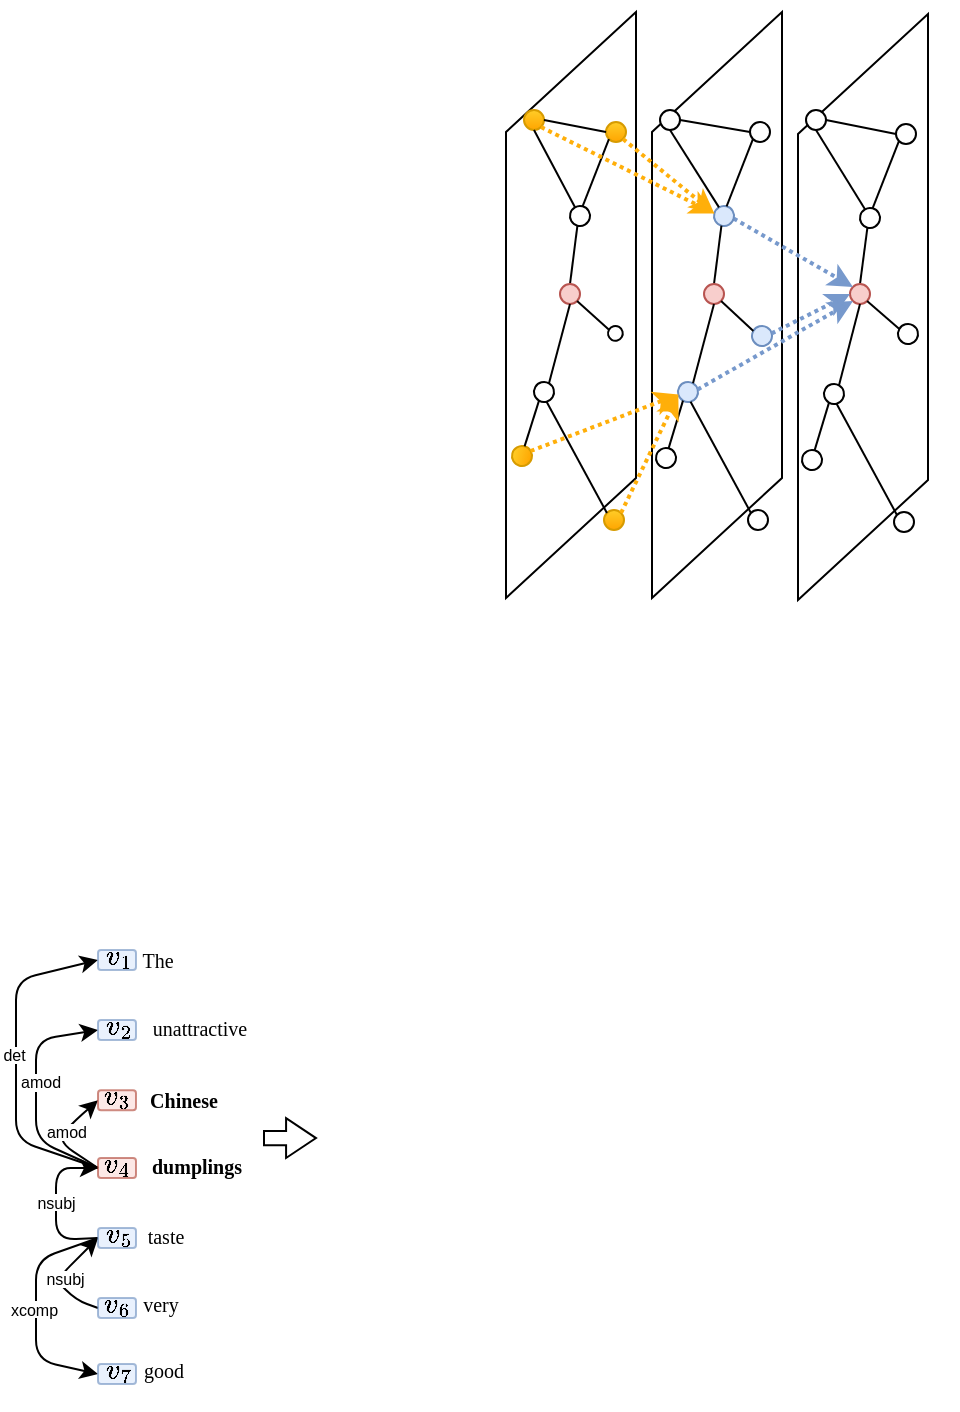 <mxfile version="22.1.11" type="github">
  <diagram name="第 1 页" id="UdHhdu_RjbXMg5WVr8Md">
    <mxGraphModel dx="585" dy="309" grid="1" gridSize="10" guides="1" tooltips="1" connect="1" arrows="1" fold="1" page="1" pageScale="1" pageWidth="827" pageHeight="1169" math="1" shadow="0">
      <root>
        <mxCell id="0" />
        <mxCell id="1" parent="0" />
        <mxCell id="knmmFiuvMeLzxP_OvAo0-62" value="" style="group;rotation=90;" vertex="1" connectable="0" parent="1">
          <mxGeometry x="310" y="280" width="311" height="251" as="geometry" />
        </mxCell>
        <mxCell id="knmmFiuvMeLzxP_OvAo0-64" value="" style="shape=parallelogram;perimeter=parallelogramPerimeter;fixedSize=1;rotation=-90;direction=east;flipH=1;container=0;size=60;shadow=0;fillColor=default;" vertex="1" parent="knmmFiuvMeLzxP_OvAo0-62">
          <mxGeometry x="-59" y="90" width="293" height="65" as="geometry" />
        </mxCell>
        <mxCell id="knmmFiuvMeLzxP_OvAo0-65" value="" style="shape=parallelogram;perimeter=parallelogramPerimeter;fixedSize=1;rotation=-90;direction=west;flipH=1;container=0;size=60;shadow=0;fillColor=default;" vertex="1" parent="knmmFiuvMeLzxP_OvAo0-62">
          <mxGeometry x="14" y="90" width="293" height="65" as="geometry" />
        </mxCell>
        <mxCell id="knmmFiuvMeLzxP_OvAo0-66" value="" style="shape=parallelogram;perimeter=parallelogramPerimeter;fixedSize=1;rotation=-90;direction=west;flipH=1;container=0;size=60;shadow=0;fillColor=default;" vertex="1" parent="knmmFiuvMeLzxP_OvAo0-62">
          <mxGeometry x="87" y="91" width="293" height="65" as="geometry" />
        </mxCell>
        <mxCell id="knmmFiuvMeLzxP_OvAo0-67" value="" style="ellipse;aspect=fixed;shadow=0;rotation=-30;" vertex="1" parent="knmmFiuvMeLzxP_OvAo0-62">
          <mxGeometry x="232" y="74" width="10" height="10" as="geometry" />
        </mxCell>
        <mxCell id="knmmFiuvMeLzxP_OvAo0-68" value="" style="endArrow=none;rounded=0;exitX=0.5;exitY=0;exitDx=0;exitDy=0;shadow=0;entryX=0;entryY=1;entryDx=0;entryDy=0;" edge="1" parent="knmmFiuvMeLzxP_OvAo0-62" source="knmmFiuvMeLzxP_OvAo0-70" target="knmmFiuvMeLzxP_OvAo0-67">
          <mxGeometry width="50" height="50" relative="1" as="geometry">
            <mxPoint x="63" y="155" as="sourcePoint" />
            <mxPoint x="237" y="99" as="targetPoint" />
          </mxGeometry>
        </mxCell>
        <mxCell id="knmmFiuvMeLzxP_OvAo0-69" value="" style="ellipse;aspect=fixed;shadow=0;rotation=-15;" vertex="1" parent="knmmFiuvMeLzxP_OvAo0-62">
          <mxGeometry x="251" y="132" width="10" height="10" as="geometry" />
        </mxCell>
        <mxCell id="knmmFiuvMeLzxP_OvAo0-70" value="" style="ellipse;aspect=fixed;shadow=0;rotation=0;fillColor=#f8cecc;strokeColor=#b85450;" vertex="1" parent="knmmFiuvMeLzxP_OvAo0-62">
          <mxGeometry x="227" y="112" width="10" height="10" as="geometry" />
        </mxCell>
        <mxCell id="knmmFiuvMeLzxP_OvAo0-71" value="" style="endArrow=none;rounded=0;exitX=0;exitY=0;exitDx=0;exitDy=0;shadow=0;entryX=1;entryY=1;entryDx=0;entryDy=0;" edge="1" parent="knmmFiuvMeLzxP_OvAo0-62" source="knmmFiuvMeLzxP_OvAo0-69" target="knmmFiuvMeLzxP_OvAo0-70">
          <mxGeometry width="50" height="50" relative="1" as="geometry">
            <mxPoint x="125" y="175" as="sourcePoint" />
            <mxPoint x="217" y="139" as="targetPoint" />
          </mxGeometry>
        </mxCell>
        <mxCell id="knmmFiuvMeLzxP_OvAo0-72" value="" style="ellipse;aspect=fixed;shadow=0;rotation=-15;" vertex="1" parent="knmmFiuvMeLzxP_OvAo0-62">
          <mxGeometry x="214" y="162" width="10" height="10" as="geometry" />
        </mxCell>
        <mxCell id="knmmFiuvMeLzxP_OvAo0-73" value="" style="ellipse;aspect=fixed;shadow=0;rotation=0;" vertex="1" parent="knmmFiuvMeLzxP_OvAo0-62">
          <mxGeometry x="250" y="32" width="10" height="10" as="geometry" />
        </mxCell>
        <mxCell id="knmmFiuvMeLzxP_OvAo0-74" value="" style="endArrow=none;rounded=0;exitX=0;exitY=1;exitDx=0;exitDy=0;shadow=0;entryX=1;entryY=0;entryDx=0;entryDy=0;" edge="1" parent="knmmFiuvMeLzxP_OvAo0-62" source="knmmFiuvMeLzxP_OvAo0-73" target="knmmFiuvMeLzxP_OvAo0-67">
          <mxGeometry width="50" height="50" relative="1" as="geometry">
            <mxPoint x="259" y="187" as="sourcePoint" />
            <mxPoint x="255" y="151" as="targetPoint" />
          </mxGeometry>
        </mxCell>
        <mxCell id="knmmFiuvMeLzxP_OvAo0-75" value="" style="ellipse;aspect=fixed;shadow=0;rotation=0;" vertex="1" parent="knmmFiuvMeLzxP_OvAo0-62">
          <mxGeometry x="205" y="25" width="10" height="10" as="geometry" />
        </mxCell>
        <mxCell id="knmmFiuvMeLzxP_OvAo0-76" value="" style="endArrow=none;rounded=0;exitX=0.5;exitY=1;exitDx=0;exitDy=0;shadow=0;entryX=0.5;entryY=0;entryDx=0;entryDy=0;" edge="1" parent="knmmFiuvMeLzxP_OvAo0-62" source="knmmFiuvMeLzxP_OvAo0-75" target="knmmFiuvMeLzxP_OvAo0-67">
          <mxGeometry width="50" height="50" relative="1" as="geometry">
            <mxPoint x="172" y="-11" as="sourcePoint" />
            <mxPoint x="172" y="36" as="targetPoint" />
          </mxGeometry>
        </mxCell>
        <mxCell id="knmmFiuvMeLzxP_OvAo0-77" value="" style="endArrow=none;rounded=0;exitX=0;exitY=0.5;exitDx=0;exitDy=0;shadow=0;entryX=1;entryY=0.5;entryDx=0;entryDy=0;" edge="1" parent="knmmFiuvMeLzxP_OvAo0-62" source="knmmFiuvMeLzxP_OvAo0-73" target="knmmFiuvMeLzxP_OvAo0-75">
          <mxGeometry width="50" height="50" relative="1" as="geometry">
            <mxPoint x="193" y="16" as="sourcePoint" />
            <mxPoint x="168" y="49" as="targetPoint" />
          </mxGeometry>
        </mxCell>
        <mxCell id="knmmFiuvMeLzxP_OvAo0-78" value="" style="endArrow=none;rounded=0;exitX=0.5;exitY=1;exitDx=0;exitDy=0;entryX=1;entryY=0;entryDx=0;entryDy=0;shadow=0;" edge="1" parent="knmmFiuvMeLzxP_OvAo0-62" source="knmmFiuvMeLzxP_OvAo0-70" target="knmmFiuvMeLzxP_OvAo0-72">
          <mxGeometry width="50" height="50" relative="1" as="geometry">
            <mxPoint x="145" y="146" as="sourcePoint" />
            <mxPoint x="133" y="104" as="targetPoint" />
          </mxGeometry>
        </mxCell>
        <mxCell id="knmmFiuvMeLzxP_OvAo0-79" value="" style="ellipse;aspect=fixed;shadow=0;rotation=0;" vertex="1" parent="knmmFiuvMeLzxP_OvAo0-62">
          <mxGeometry x="249" y="226" width="10" height="10" as="geometry" />
        </mxCell>
        <mxCell id="knmmFiuvMeLzxP_OvAo0-80" value="" style="endArrow=none;rounded=0;exitX=0;exitY=0;exitDx=0;exitDy=0;shadow=0;entryX=0.5;entryY=1;entryDx=0;entryDy=0;" edge="1" parent="knmmFiuvMeLzxP_OvAo0-62" source="knmmFiuvMeLzxP_OvAo0-79" target="knmmFiuvMeLzxP_OvAo0-72">
          <mxGeometry width="50" height="50" relative="1" as="geometry">
            <mxPoint x="221" y="142" as="sourcePoint" />
            <mxPoint x="176" y="148" as="targetPoint" />
          </mxGeometry>
        </mxCell>
        <mxCell id="knmmFiuvMeLzxP_OvAo0-81" value="" style="ellipse;aspect=fixed;shadow=0;rotation=-75;" vertex="1" parent="knmmFiuvMeLzxP_OvAo0-62">
          <mxGeometry x="203" y="195" width="10" height="10" as="geometry" />
        </mxCell>
        <mxCell id="knmmFiuvMeLzxP_OvAo0-82" value="" style="endArrow=none;rounded=0;shadow=0;entryX=1;entryY=0.5;entryDx=0;entryDy=0;exitX=0;exitY=1;exitDx=0;exitDy=0;" edge="1" parent="knmmFiuvMeLzxP_OvAo0-62" source="knmmFiuvMeLzxP_OvAo0-72" target="knmmFiuvMeLzxP_OvAo0-81">
          <mxGeometry width="50" height="50" relative="1" as="geometry">
            <mxPoint x="177" y="158" as="sourcePoint" />
            <mxPoint x="174" y="164" as="targetPoint" />
          </mxGeometry>
        </mxCell>
        <mxCell id="knmmFiuvMeLzxP_OvAo0-83" value="" style="endArrow=classic;rounded=0;entryX=0;entryY=0;entryDx=0;entryDy=0;exitX=1;exitY=1;exitDx=0;exitDy=0;strokeColor=#7799CC;dashed=1;dashPattern=1 1;strokeWidth=2;" edge="1" parent="knmmFiuvMeLzxP_OvAo0-62" source="knmmFiuvMeLzxP_OvAo0-84" target="knmmFiuvMeLzxP_OvAo0-70">
          <mxGeometry width="50" height="50" relative="1" as="geometry">
            <mxPoint x="173" y="-314" as="sourcePoint" />
            <mxPoint x="279" y="-361" as="targetPoint" />
          </mxGeometry>
        </mxCell>
        <mxCell id="knmmFiuvMeLzxP_OvAo0-84" value="" style="ellipse;aspect=fixed;shadow=0;rotation=-30;fillColor=#dae8fc;strokeColor=#6c8ebf;" vertex="1" parent="knmmFiuvMeLzxP_OvAo0-62">
          <mxGeometry x="159" y="73" width="10" height="10" as="geometry" />
        </mxCell>
        <mxCell id="knmmFiuvMeLzxP_OvAo0-85" value="" style="endArrow=none;rounded=0;exitX=0.5;exitY=0;exitDx=0;exitDy=0;shadow=0;entryX=0;entryY=1;entryDx=0;entryDy=0;" edge="1" parent="knmmFiuvMeLzxP_OvAo0-62" source="knmmFiuvMeLzxP_OvAo0-87" target="knmmFiuvMeLzxP_OvAo0-84">
          <mxGeometry width="50" height="50" relative="1" as="geometry">
            <mxPoint x="-10" y="154" as="sourcePoint" />
            <mxPoint x="164" y="98" as="targetPoint" />
          </mxGeometry>
        </mxCell>
        <mxCell id="knmmFiuvMeLzxP_OvAo0-86" value="" style="ellipse;aspect=fixed;shadow=0;rotation=-15;strokeColor=#6C8EBF;fillColor=#DAE8FC;" vertex="1" parent="knmmFiuvMeLzxP_OvAo0-62">
          <mxGeometry x="178" y="133" width="10" height="10" as="geometry" />
        </mxCell>
        <mxCell id="knmmFiuvMeLzxP_OvAo0-87" value="" style="ellipse;aspect=fixed;shadow=0;rotation=0;fillColor=#f8cecc;strokeColor=#b85450;" vertex="1" parent="knmmFiuvMeLzxP_OvAo0-62">
          <mxGeometry x="154" y="112" width="10" height="10" as="geometry" />
        </mxCell>
        <mxCell id="knmmFiuvMeLzxP_OvAo0-88" value="" style="endArrow=none;rounded=0;exitX=0;exitY=0;exitDx=0;exitDy=0;shadow=0;entryX=1;entryY=1;entryDx=0;entryDy=0;" edge="1" parent="knmmFiuvMeLzxP_OvAo0-62" source="knmmFiuvMeLzxP_OvAo0-86" target="knmmFiuvMeLzxP_OvAo0-87">
          <mxGeometry width="50" height="50" relative="1" as="geometry">
            <mxPoint x="52" y="174" as="sourcePoint" />
            <mxPoint x="144" y="138" as="targetPoint" />
          </mxGeometry>
        </mxCell>
        <mxCell id="knmmFiuvMeLzxP_OvAo0-89" value="" style="ellipse;aspect=fixed;shadow=0;rotation=-15;fillColor=#dae8fc;strokeColor=#6c8ebf;" vertex="1" parent="knmmFiuvMeLzxP_OvAo0-62">
          <mxGeometry x="141" y="161" width="10" height="10" as="geometry" />
        </mxCell>
        <mxCell id="knmmFiuvMeLzxP_OvAo0-90" value="" style="ellipse;aspect=fixed;shadow=0;rotation=0;" vertex="1" parent="knmmFiuvMeLzxP_OvAo0-62">
          <mxGeometry x="177" y="31" width="10" height="10" as="geometry" />
        </mxCell>
        <mxCell id="knmmFiuvMeLzxP_OvAo0-91" value="" style="endArrow=none;rounded=0;exitX=0;exitY=1;exitDx=0;exitDy=0;shadow=0;entryX=1;entryY=0;entryDx=0;entryDy=0;" edge="1" parent="knmmFiuvMeLzxP_OvAo0-62" source="knmmFiuvMeLzxP_OvAo0-90" target="knmmFiuvMeLzxP_OvAo0-84">
          <mxGeometry width="50" height="50" relative="1" as="geometry">
            <mxPoint x="186" y="186" as="sourcePoint" />
            <mxPoint x="182" y="150" as="targetPoint" />
          </mxGeometry>
        </mxCell>
        <mxCell id="knmmFiuvMeLzxP_OvAo0-92" value="" style="ellipse;aspect=fixed;shadow=0;rotation=0;" vertex="1" parent="knmmFiuvMeLzxP_OvAo0-62">
          <mxGeometry x="132" y="25" width="10" height="10" as="geometry" />
        </mxCell>
        <mxCell id="knmmFiuvMeLzxP_OvAo0-93" value="" style="endArrow=none;rounded=0;exitX=0.5;exitY=1;exitDx=0;exitDy=0;shadow=0;entryX=0.5;entryY=0;entryDx=0;entryDy=0;" edge="1" parent="knmmFiuvMeLzxP_OvAo0-62" source="knmmFiuvMeLzxP_OvAo0-92" target="knmmFiuvMeLzxP_OvAo0-84">
          <mxGeometry width="50" height="50" relative="1" as="geometry">
            <mxPoint x="99" y="-12" as="sourcePoint" />
            <mxPoint x="99" y="35" as="targetPoint" />
          </mxGeometry>
        </mxCell>
        <mxCell id="knmmFiuvMeLzxP_OvAo0-94" value="" style="endArrow=none;rounded=0;exitX=0;exitY=0.5;exitDx=0;exitDy=0;shadow=0;entryX=1;entryY=0.5;entryDx=0;entryDy=0;" edge="1" parent="knmmFiuvMeLzxP_OvAo0-62" source="knmmFiuvMeLzxP_OvAo0-90" target="knmmFiuvMeLzxP_OvAo0-92">
          <mxGeometry width="50" height="50" relative="1" as="geometry">
            <mxPoint x="120" y="15" as="sourcePoint" />
            <mxPoint x="95" y="48" as="targetPoint" />
          </mxGeometry>
        </mxCell>
        <mxCell id="knmmFiuvMeLzxP_OvAo0-95" value="" style="endArrow=none;rounded=0;exitX=0.5;exitY=1;exitDx=0;exitDy=0;entryX=1;entryY=0;entryDx=0;entryDy=0;shadow=0;" edge="1" parent="knmmFiuvMeLzxP_OvAo0-62" source="knmmFiuvMeLzxP_OvAo0-87" target="knmmFiuvMeLzxP_OvAo0-89">
          <mxGeometry width="50" height="50" relative="1" as="geometry">
            <mxPoint x="72" y="145" as="sourcePoint" />
            <mxPoint x="60" y="103" as="targetPoint" />
          </mxGeometry>
        </mxCell>
        <mxCell id="knmmFiuvMeLzxP_OvAo0-96" value="" style="ellipse;aspect=fixed;shadow=0;rotation=0;" vertex="1" parent="knmmFiuvMeLzxP_OvAo0-62">
          <mxGeometry x="176" y="225" width="10" height="10" as="geometry" />
        </mxCell>
        <mxCell id="knmmFiuvMeLzxP_OvAo0-97" value="" style="endArrow=none;rounded=0;exitX=0;exitY=0;exitDx=0;exitDy=0;shadow=0;entryX=0.5;entryY=1;entryDx=0;entryDy=0;" edge="1" parent="knmmFiuvMeLzxP_OvAo0-62" source="knmmFiuvMeLzxP_OvAo0-96" target="knmmFiuvMeLzxP_OvAo0-89">
          <mxGeometry width="50" height="50" relative="1" as="geometry">
            <mxPoint x="148" y="141" as="sourcePoint" />
            <mxPoint x="103" y="147" as="targetPoint" />
          </mxGeometry>
        </mxCell>
        <mxCell id="knmmFiuvMeLzxP_OvAo0-98" value="" style="ellipse;aspect=fixed;shadow=0;rotation=-75;" vertex="1" parent="knmmFiuvMeLzxP_OvAo0-62">
          <mxGeometry x="130" y="194" width="10" height="10" as="geometry" />
        </mxCell>
        <mxCell id="knmmFiuvMeLzxP_OvAo0-99" value="" style="endArrow=none;rounded=0;shadow=0;entryX=1;entryY=0.5;entryDx=0;entryDy=0;exitX=0;exitY=1;exitDx=0;exitDy=0;" edge="1" parent="knmmFiuvMeLzxP_OvAo0-62" source="knmmFiuvMeLzxP_OvAo0-89" target="knmmFiuvMeLzxP_OvAo0-98">
          <mxGeometry width="50" height="50" relative="1" as="geometry">
            <mxPoint x="104" y="157" as="sourcePoint" />
            <mxPoint x="101" y="163" as="targetPoint" />
          </mxGeometry>
        </mxCell>
        <mxCell id="knmmFiuvMeLzxP_OvAo0-100" value="" style="ellipse;aspect=fixed;shadow=0;rotation=-30;" vertex="1" parent="knmmFiuvMeLzxP_OvAo0-62">
          <mxGeometry x="87" y="73" width="10" height="10" as="geometry" />
        </mxCell>
        <mxCell id="knmmFiuvMeLzxP_OvAo0-101" value="" style="endArrow=none;rounded=0;exitX=0.5;exitY=0;exitDx=0;exitDy=0;shadow=0;entryX=0;entryY=1;entryDx=0;entryDy=0;" edge="1" parent="knmmFiuvMeLzxP_OvAo0-62" source="knmmFiuvMeLzxP_OvAo0-103" target="knmmFiuvMeLzxP_OvAo0-100">
          <mxGeometry width="50" height="50" relative="1" as="geometry">
            <mxPoint x="-82" y="154" as="sourcePoint" />
            <mxPoint x="92" y="98" as="targetPoint" />
          </mxGeometry>
        </mxCell>
        <mxCell id="knmmFiuvMeLzxP_OvAo0-102" value="" style="ellipse;aspect=fixed;shadow=0;rotation=-15;" vertex="1" parent="knmmFiuvMeLzxP_OvAo0-62">
          <mxGeometry x="106" y="133" width="7.38" height="7.38" as="geometry" />
        </mxCell>
        <mxCell id="knmmFiuvMeLzxP_OvAo0-103" value="" style="ellipse;aspect=fixed;shadow=0;rotation=0;fillColor=#f8cecc;strokeColor=#b85450;" vertex="1" parent="knmmFiuvMeLzxP_OvAo0-62">
          <mxGeometry x="82" y="112" width="10" height="10" as="geometry" />
        </mxCell>
        <mxCell id="knmmFiuvMeLzxP_OvAo0-104" value="" style="endArrow=none;rounded=0;exitX=0;exitY=0;exitDx=0;exitDy=0;shadow=0;entryX=1;entryY=1;entryDx=0;entryDy=0;" edge="1" parent="knmmFiuvMeLzxP_OvAo0-62" source="knmmFiuvMeLzxP_OvAo0-102" target="knmmFiuvMeLzxP_OvAo0-103">
          <mxGeometry width="50" height="50" relative="1" as="geometry">
            <mxPoint x="-20" y="174" as="sourcePoint" />
            <mxPoint x="72" y="138" as="targetPoint" />
          </mxGeometry>
        </mxCell>
        <mxCell id="knmmFiuvMeLzxP_OvAo0-105" value="" style="ellipse;aspect=fixed;shadow=0;rotation=-15;" vertex="1" parent="knmmFiuvMeLzxP_OvAo0-62">
          <mxGeometry x="69" y="161" width="10" height="10" as="geometry" />
        </mxCell>
        <mxCell id="knmmFiuvMeLzxP_OvAo0-106" value="" style="ellipse;aspect=fixed;shadow=0;rotation=0;fillColor=#ffcd28;strokeColor=#d79b00;gradientColor=#ffa500;" vertex="1" parent="knmmFiuvMeLzxP_OvAo0-62">
          <mxGeometry x="105" y="31" width="10" height="10" as="geometry" />
        </mxCell>
        <mxCell id="knmmFiuvMeLzxP_OvAo0-107" value="" style="endArrow=none;rounded=0;exitX=0;exitY=1;exitDx=0;exitDy=0;shadow=0;entryX=1;entryY=0;entryDx=0;entryDy=0;" edge="1" parent="knmmFiuvMeLzxP_OvAo0-62" source="knmmFiuvMeLzxP_OvAo0-106" target="knmmFiuvMeLzxP_OvAo0-100">
          <mxGeometry width="50" height="50" relative="1" as="geometry">
            <mxPoint x="114" y="186" as="sourcePoint" />
            <mxPoint x="110" y="150" as="targetPoint" />
          </mxGeometry>
        </mxCell>
        <mxCell id="knmmFiuvMeLzxP_OvAo0-108" value="" style="ellipse;aspect=fixed;shadow=0;rotation=0;fillColor=#ffcd28;gradientColor=#ffa500;strokeColor=#d79b00;" vertex="1" parent="knmmFiuvMeLzxP_OvAo0-62">
          <mxGeometry x="64" y="25" width="10" height="10" as="geometry" />
        </mxCell>
        <mxCell id="knmmFiuvMeLzxP_OvAo0-109" value="" style="endArrow=none;rounded=0;exitX=0.5;exitY=1;exitDx=0;exitDy=0;shadow=0;entryX=0.5;entryY=0;entryDx=0;entryDy=0;" edge="1" parent="knmmFiuvMeLzxP_OvAo0-62" source="knmmFiuvMeLzxP_OvAo0-108" target="knmmFiuvMeLzxP_OvAo0-100">
          <mxGeometry width="50" height="50" relative="1" as="geometry">
            <mxPoint x="27" y="-12" as="sourcePoint" />
            <mxPoint x="27" y="35" as="targetPoint" />
          </mxGeometry>
        </mxCell>
        <mxCell id="knmmFiuvMeLzxP_OvAo0-110" value="" style="endArrow=none;rounded=0;exitX=0;exitY=0.5;exitDx=0;exitDy=0;shadow=0;entryX=1;entryY=0.5;entryDx=0;entryDy=0;" edge="1" parent="knmmFiuvMeLzxP_OvAo0-62" source="knmmFiuvMeLzxP_OvAo0-106" target="knmmFiuvMeLzxP_OvAo0-108">
          <mxGeometry width="50" height="50" relative="1" as="geometry">
            <mxPoint x="48" y="15" as="sourcePoint" />
            <mxPoint x="23" y="48" as="targetPoint" />
          </mxGeometry>
        </mxCell>
        <mxCell id="knmmFiuvMeLzxP_OvAo0-111" value="" style="endArrow=none;rounded=0;exitX=0.5;exitY=1;exitDx=0;exitDy=0;entryX=1;entryY=0;entryDx=0;entryDy=0;shadow=0;" edge="1" parent="knmmFiuvMeLzxP_OvAo0-62" source="knmmFiuvMeLzxP_OvAo0-103" target="knmmFiuvMeLzxP_OvAo0-105">
          <mxGeometry width="50" height="50" relative="1" as="geometry">
            <mxPoint y="145" as="sourcePoint" />
            <mxPoint x="-12" y="103" as="targetPoint" />
          </mxGeometry>
        </mxCell>
        <mxCell id="knmmFiuvMeLzxP_OvAo0-112" value="" style="ellipse;aspect=fixed;shadow=0;rotation=0;fillColor=#ffcd28;gradientColor=#ffa500;strokeColor=#d79b00;" vertex="1" parent="knmmFiuvMeLzxP_OvAo0-62">
          <mxGeometry x="104" y="225" width="10" height="10" as="geometry" />
        </mxCell>
        <mxCell id="knmmFiuvMeLzxP_OvAo0-113" value="" style="endArrow=none;rounded=0;exitX=0;exitY=0;exitDx=0;exitDy=0;shadow=0;entryX=0.5;entryY=1;entryDx=0;entryDy=0;" edge="1" parent="knmmFiuvMeLzxP_OvAo0-62" source="knmmFiuvMeLzxP_OvAo0-112" target="knmmFiuvMeLzxP_OvAo0-105">
          <mxGeometry width="50" height="50" relative="1" as="geometry">
            <mxPoint x="76" y="141" as="sourcePoint" />
            <mxPoint x="31" y="147" as="targetPoint" />
          </mxGeometry>
        </mxCell>
        <mxCell id="knmmFiuvMeLzxP_OvAo0-114" value="" style="ellipse;aspect=fixed;shadow=0;rotation=-75;fillColor=#ffcd28;gradientColor=#ffa500;strokeColor=#d79b00;" vertex="1" parent="knmmFiuvMeLzxP_OvAo0-62">
          <mxGeometry x="58" y="193" width="10" height="10" as="geometry" />
        </mxCell>
        <mxCell id="knmmFiuvMeLzxP_OvAo0-115" value="" style="endArrow=none;rounded=0;shadow=0;entryX=1;entryY=0.5;entryDx=0;entryDy=0;exitX=0;exitY=1;exitDx=0;exitDy=0;" edge="1" parent="knmmFiuvMeLzxP_OvAo0-62" source="knmmFiuvMeLzxP_OvAo0-105" target="knmmFiuvMeLzxP_OvAo0-114">
          <mxGeometry width="50" height="50" relative="1" as="geometry">
            <mxPoint x="32" y="157" as="sourcePoint" />
            <mxPoint x="29" y="163" as="targetPoint" />
          </mxGeometry>
        </mxCell>
        <mxCell id="knmmFiuvMeLzxP_OvAo0-116" value="" style="endArrow=classic;rounded=0;entryX=0;entryY=1;entryDx=0;entryDy=0;exitX=1;exitY=0.5;exitDx=0;exitDy=0;strokeColor=#7799CC;dashed=1;dashPattern=1 1;strokeWidth=2;" edge="1" parent="knmmFiuvMeLzxP_OvAo0-62" source="knmmFiuvMeLzxP_OvAo0-89" target="knmmFiuvMeLzxP_OvAo0-70">
          <mxGeometry width="50" height="50" relative="1" as="geometry">
            <mxPoint x="150" y="89" as="sourcePoint" />
            <mxPoint x="218" y="129" as="targetPoint" />
          </mxGeometry>
        </mxCell>
        <mxCell id="knmmFiuvMeLzxP_OvAo0-117" value="" style="endArrow=classic;rounded=0;entryX=0;entryY=0;entryDx=0;entryDy=0;exitX=1;exitY=1;exitDx=0;exitDy=0;strokeColor=#FFAF0A;dashed=1;dashPattern=1 1;strokeWidth=2;" edge="1" parent="knmmFiuvMeLzxP_OvAo0-62" source="knmmFiuvMeLzxP_OvAo0-106" target="knmmFiuvMeLzxP_OvAo0-84">
          <mxGeometry width="50" height="50" relative="1" as="geometry">
            <mxPoint x="-38" y="-331" as="sourcePoint" />
            <mxPoint x="121" y="-279" as="targetPoint" />
          </mxGeometry>
        </mxCell>
        <mxCell id="knmmFiuvMeLzxP_OvAo0-118" value="" style="endArrow=classic;rounded=0;entryX=0;entryY=0.5;entryDx=0;entryDy=0;exitX=1;exitY=0.5;exitDx=0;exitDy=0;strokeColor=#7799CC;dashed=1;dashPattern=1 1;strokeWidth=2;" edge="1" parent="knmmFiuvMeLzxP_OvAo0-62" source="knmmFiuvMeLzxP_OvAo0-86" target="knmmFiuvMeLzxP_OvAo0-70">
          <mxGeometry width="50" height="50" relative="1" as="geometry">
            <mxPoint x="131" y="174" as="sourcePoint" />
            <mxPoint x="218" y="136" as="targetPoint" />
          </mxGeometry>
        </mxCell>
        <mxCell id="knmmFiuvMeLzxP_OvAo0-119" value="" style="endArrow=classic;rounded=0;entryX=0;entryY=0;entryDx=0;entryDy=0;exitX=1;exitY=1;exitDx=0;exitDy=0;strokeColor=#FFAF0A;dashed=1;dashPattern=1 1;strokeWidth=2;" edge="1" parent="knmmFiuvMeLzxP_OvAo0-62" source="knmmFiuvMeLzxP_OvAo0-108" target="knmmFiuvMeLzxP_OvAo0-84">
          <mxGeometry width="50" height="50" relative="1" as="geometry">
            <mxPoint x="85" y="49" as="sourcePoint" />
            <mxPoint x="141" y="86" as="targetPoint" />
          </mxGeometry>
        </mxCell>
        <mxCell id="knmmFiuvMeLzxP_OvAo0-120" value="" style="endArrow=classic;rounded=0;entryX=0;entryY=0.5;entryDx=0;entryDy=0;exitX=1;exitY=1;exitDx=0;exitDy=0;strokeColor=#FFAF0A;dashed=1;dashPattern=1 1;strokeWidth=2;" edge="1" parent="knmmFiuvMeLzxP_OvAo0-62" source="knmmFiuvMeLzxP_OvAo0-114" target="knmmFiuvMeLzxP_OvAo0-89">
          <mxGeometry width="50" height="50" relative="1" as="geometry">
            <mxPoint x="44" y="43" as="sourcePoint" />
            <mxPoint x="141" y="86" as="targetPoint" />
          </mxGeometry>
        </mxCell>
        <mxCell id="knmmFiuvMeLzxP_OvAo0-121" value="" style="endArrow=classic;rounded=0;entryX=0;entryY=0.5;entryDx=0;entryDy=0;exitX=1;exitY=0;exitDx=0;exitDy=0;strokeColor=#FFAF0A;dashed=1;dashPattern=1 1;strokeWidth=2;" edge="1" parent="knmmFiuvMeLzxP_OvAo0-62" source="knmmFiuvMeLzxP_OvAo0-112" target="knmmFiuvMeLzxP_OvAo0-89">
          <mxGeometry width="50" height="50" relative="1" as="geometry">
            <mxPoint x="35" y="216" as="sourcePoint" />
            <mxPoint x="122" y="177" as="targetPoint" />
          </mxGeometry>
        </mxCell>
        <UserObject label="The" placeholders="1" name="Variable" id="knmmFiuvMeLzxP_OvAo0-169">
          <mxCell style="text;strokeColor=none;fillColor=none;align=center;verticalAlign=middle;overflow=hidden;fontFamily=Verdana;fontSize=10;" vertex="1" parent="1">
            <mxGeometry x="180" y="720" width="22" height="20" as="geometry" />
          </mxCell>
        </UserObject>
        <UserObject label="unattractive" placeholders="1" name="Variable" id="knmmFiuvMeLzxP_OvAo0-170">
          <mxCell style="text;strokeColor=none;fillColor=none;align=center;verticalAlign=middle;overflow=hidden;fontFamily=Verdana;fontStyle=0;fontSize=10;" vertex="1" parent="1">
            <mxGeometry x="180" y="754" width="64" height="20" as="geometry" />
          </mxCell>
        </UserObject>
        <UserObject label="Chinese" placeholders="1" name="Variable" id="knmmFiuvMeLzxP_OvAo0-171">
          <mxCell style="text;strokeColor=none;fillColor=none;align=center;verticalAlign=middle;overflow=hidden;fontFamily=Verdana;fontStyle=1;fontSize=10;" vertex="1" parent="1">
            <mxGeometry x="180" y="790.08" width="48" height="20" as="geometry" />
          </mxCell>
        </UserObject>
        <UserObject label="dumplings" placeholders="1" name="Variable" id="knmmFiuvMeLzxP_OvAo0-172">
          <mxCell style="text;strokeColor=none;fillColor=none;align=center;verticalAlign=middle;overflow=hidden;fontFamily=Verdana;fontStyle=1;fontSize=10;" vertex="1" parent="1">
            <mxGeometry x="179" y="823" width="63" height="20" as="geometry" />
          </mxCell>
        </UserObject>
        <UserObject label="taste" placeholders="1" name="Variable" id="knmmFiuvMeLzxP_OvAo0-173">
          <mxCell style="text;strokeColor=none;fillColor=none;align=center;verticalAlign=middle;overflow=hidden;fontFamily=Verdana;fontSize=10;" vertex="1" parent="1">
            <mxGeometry x="180" y="858" width="30" height="20" as="geometry" />
          </mxCell>
        </UserObject>
        <UserObject label="very" placeholders="1" name="Variable" id="knmmFiuvMeLzxP_OvAo0-174">
          <mxCell style="text;strokeColor=none;fillColor=none;align=center;verticalAlign=middle;overflow=hidden;fontFamily=Verdana;fontSize=10;" vertex="1" parent="1">
            <mxGeometry x="180" y="892" width="25" height="20" as="geometry" />
          </mxCell>
        </UserObject>
        <UserObject label="good" placeholders="1" name="Variable" id="knmmFiuvMeLzxP_OvAo0-175">
          <mxCell style="text;strokeColor=none;fillColor=none;align=center;verticalAlign=middle;overflow=hidden;fontFamily=Verdana;fontStyle=0;fontSize=10;" vertex="1" parent="1">
            <mxGeometry x="180" y="925" width="28" height="20" as="geometry" />
          </mxCell>
        </UserObject>
        <mxCell id="knmmFiuvMeLzxP_OvAo0-184" value="" style="endArrow=classic;rounded=1;entryX=0;entryY=0.5;entryDx=0;entryDy=0;exitX=0;exitY=0.5;exitDx=0;exitDy=0;" edge="1" parent="1" source="knmmFiuvMeLzxP_OvAo0-231" target="knmmFiuvMeLzxP_OvAo0-225">
          <mxGeometry relative="1" as="geometry">
            <mxPoint x="140" y="830" as="sourcePoint" />
            <mxPoint x="130" y="730" as="targetPoint" />
            <Array as="points">
              <mxPoint x="120" y="820" />
              <mxPoint x="120" y="740" />
            </Array>
          </mxGeometry>
        </mxCell>
        <mxCell id="knmmFiuvMeLzxP_OvAo0-185" value="det" style="edgeLabel;resizable=0;align=center;verticalAlign=middle;fontSize=8;" connectable="0" vertex="1" parent="knmmFiuvMeLzxP_OvAo0-184">
          <mxGeometry relative="1" as="geometry">
            <mxPoint x="-1" y="-3" as="offset" />
          </mxGeometry>
        </mxCell>
        <mxCell id="knmmFiuvMeLzxP_OvAo0-188" value="" style="endArrow=classic;rounded=1;entryX=0;entryY=0.5;entryDx=0;entryDy=0;exitX=0;exitY=0.5;exitDx=0;exitDy=0;" edge="1" parent="1" source="knmmFiuvMeLzxP_OvAo0-231" target="knmmFiuvMeLzxP_OvAo0-229">
          <mxGeometry relative="1" as="geometry">
            <mxPoint x="140" y="830" as="sourcePoint" />
            <mxPoint x="150" y="760" as="targetPoint" />
            <Array as="points">
              <mxPoint x="130" y="820" />
              <mxPoint x="130" y="770" />
            </Array>
          </mxGeometry>
        </mxCell>
        <mxCell id="knmmFiuvMeLzxP_OvAo0-222" value="amod" style="edgeLabel;html=1;align=center;verticalAlign=middle;resizable=0;points=[];fontSize=8;" vertex="1" connectable="0" parent="knmmFiuvMeLzxP_OvAo0-188">
          <mxGeometry x="0.065" y="1" relative="1" as="geometry">
            <mxPoint x="3" y="-2" as="offset" />
          </mxGeometry>
        </mxCell>
        <mxCell id="knmmFiuvMeLzxP_OvAo0-191" value="" style="endArrow=classic;rounded=1;entryX=0;entryY=0.5;entryDx=0;entryDy=0;exitX=0;exitY=0.5;exitDx=0;exitDy=0;" edge="1" parent="1" source="knmmFiuvMeLzxP_OvAo0-232" target="knmmFiuvMeLzxP_OvAo0-231">
          <mxGeometry relative="1" as="geometry">
            <mxPoint x="150" y="863" as="sourcePoint" />
            <mxPoint x="140" y="830" as="targetPoint" />
            <Array as="points">
              <mxPoint x="140" y="870" />
              <mxPoint x="140" y="834" />
            </Array>
          </mxGeometry>
        </mxCell>
        <mxCell id="knmmFiuvMeLzxP_OvAo0-192" value="nsubj" style="edgeLabel;resizable=0;align=center;verticalAlign=middle;fontSize=8;" connectable="0" vertex="1" parent="knmmFiuvMeLzxP_OvAo0-191">
          <mxGeometry relative="1" as="geometry">
            <mxPoint y="-1" as="offset" />
          </mxGeometry>
        </mxCell>
        <mxCell id="knmmFiuvMeLzxP_OvAo0-195" value="" style="endArrow=classic;rounded=1;entryX=0;entryY=0.5;entryDx=0;entryDy=0;exitX=0;exitY=0.5;exitDx=0;exitDy=0;" edge="1" parent="1" source="knmmFiuvMeLzxP_OvAo0-231" target="knmmFiuvMeLzxP_OvAo0-230">
          <mxGeometry relative="1" as="geometry">
            <mxPoint x="140" y="830" as="sourcePoint" />
            <mxPoint x="150" y="790" as="targetPoint" />
            <Array as="points">
              <mxPoint x="140" y="820" />
              <mxPoint x="150" y="810" />
            </Array>
          </mxGeometry>
        </mxCell>
        <mxCell id="knmmFiuvMeLzxP_OvAo0-196" value="amod" style="edgeLabel;resizable=0;align=center;verticalAlign=middle;fontSize=8;" connectable="0" vertex="1" parent="knmmFiuvMeLzxP_OvAo0-195">
          <mxGeometry relative="1" as="geometry">
            <mxPoint x="4" y="-3" as="offset" />
          </mxGeometry>
        </mxCell>
        <mxCell id="knmmFiuvMeLzxP_OvAo0-220" value="" style="endArrow=classic;rounded=1;entryX=0;entryY=0.5;entryDx=0;entryDy=0;exitX=0;exitY=0.5;exitDx=0;exitDy=0;" edge="1" parent="1" source="knmmFiuvMeLzxP_OvAo0-233" target="knmmFiuvMeLzxP_OvAo0-232">
          <mxGeometry relative="1" as="geometry">
            <mxPoint x="150" y="930" as="sourcePoint" />
            <mxPoint x="150" y="890" as="targetPoint" />
            <Array as="points">
              <mxPoint x="150" y="900" />
              <mxPoint x="140" y="890" />
            </Array>
          </mxGeometry>
        </mxCell>
        <mxCell id="knmmFiuvMeLzxP_OvAo0-221" value="nsubj" style="edgeLabel;resizable=0;align=center;verticalAlign=middle;fontSize=8;" connectable="0" vertex="1" parent="knmmFiuvMeLzxP_OvAo0-220">
          <mxGeometry relative="1" as="geometry">
            <mxPoint x="3" y="1" as="offset" />
          </mxGeometry>
        </mxCell>
        <mxCell id="knmmFiuvMeLzxP_OvAo0-218" value="" style="endArrow=classic;rounded=1;exitX=0;exitY=0.5;exitDx=0;exitDy=0;entryX=0;entryY=0.5;entryDx=0;entryDy=0;spacing=2;" edge="1" parent="1" source="knmmFiuvMeLzxP_OvAo0-232" target="knmmFiuvMeLzxP_OvAo0-234">
          <mxGeometry relative="1" as="geometry">
            <mxPoint x="150" y="870" as="sourcePoint" />
            <mxPoint x="140" y="930" as="targetPoint" />
            <Array as="points">
              <mxPoint x="130" y="880" />
              <mxPoint x="130" y="930" />
            </Array>
          </mxGeometry>
        </mxCell>
        <mxCell id="knmmFiuvMeLzxP_OvAo0-219" value="xcomp" style="edgeLabel;resizable=0;align=center;verticalAlign=middle;fontSize=8;" connectable="0" vertex="1" parent="knmmFiuvMeLzxP_OvAo0-218">
          <mxGeometry relative="1" as="geometry">
            <mxPoint x="-1" as="offset" />
          </mxGeometry>
        </mxCell>
        <mxCell id="knmmFiuvMeLzxP_OvAo0-223" value="" style="shadow=0;dashed=0;align=center;verticalAlign=middle;shape=mxgraph.arrows2.arrow;dy=0.64;dx=14.96;flipH=1;notch=0;rotation=-180;aspect=fixed;" vertex="1" parent="1">
          <mxGeometry x="244" y="809.08" width="26" height="19.92" as="geometry" />
        </mxCell>
        <mxCell id="knmmFiuvMeLzxP_OvAo0-225" value="" style="rounded=1;opacity=60;fillColor=#dae8fc;strokeColor=#6c8ebf;" vertex="1" parent="1">
          <mxGeometry x="161" y="725" width="19" height="10" as="geometry" />
        </mxCell>
        <mxCell id="knmmFiuvMeLzxP_OvAo0-228" value="&lt;font style=&quot;font-size: 12px;&quot;&gt;$$v_1$$&lt;/font&gt;&lt;p class=&quot;MsoBodyText&quot; style=&quot;font-size: 12px;&quot;&gt;&lt;/p&gt;" style="text;html=1;align=center;verticalAlign=middle;resizable=0;points=[];autosize=1;strokeColor=none;fillColor=none;fontSize=12;" vertex="1" parent="1">
          <mxGeometry x="135.5" y="708" width="70" height="40" as="geometry" />
        </mxCell>
        <mxCell id="knmmFiuvMeLzxP_OvAo0-229" value="" style="rounded=1;opacity=60;fillColor=#dae8fc;strokeColor=#6c8ebf;" vertex="1" parent="1">
          <mxGeometry x="161" y="760" width="19" height="10" as="geometry" />
        </mxCell>
        <mxCell id="knmmFiuvMeLzxP_OvAo0-230" value="" style="rounded=1;opacity=60;fillColor=#fad9d5;strokeColor=#ae4132;" vertex="1" parent="1">
          <mxGeometry x="161" y="795.08" width="19" height="10" as="geometry" />
        </mxCell>
        <mxCell id="knmmFiuvMeLzxP_OvAo0-231" value="" style="rounded=1;opacity=60;fillColor=#fad9d5;strokeColor=#ae4132;" vertex="1" parent="1">
          <mxGeometry x="161" y="829" width="19" height="10" as="geometry" />
        </mxCell>
        <mxCell id="knmmFiuvMeLzxP_OvAo0-232" value="" style="rounded=1;opacity=60;fillColor=#dae8fc;strokeColor=#6c8ebf;" vertex="1" parent="1">
          <mxGeometry x="161" y="864" width="19" height="10" as="geometry" />
        </mxCell>
        <mxCell id="knmmFiuvMeLzxP_OvAo0-233" value="" style="rounded=1;opacity=60;fillColor=#dae8fc;strokeColor=#6c8ebf;" vertex="1" parent="1">
          <mxGeometry x="161" y="899" width="19" height="10" as="geometry" />
        </mxCell>
        <mxCell id="knmmFiuvMeLzxP_OvAo0-234" value="" style="rounded=1;opacity=60;fillColor=#dae8fc;strokeColor=#6c8ebf;" vertex="1" parent="1">
          <mxGeometry x="161" y="932" width="19" height="10" as="geometry" />
        </mxCell>
        <mxCell id="knmmFiuvMeLzxP_OvAo0-236" value="&lt;font style=&quot;font-size: 12px;&quot;&gt;$$v_3$$&lt;/font&gt;&lt;p class=&quot;MsoBodyText&quot; style=&quot;font-size: 12px;&quot;&gt;&lt;/p&gt;" style="text;html=1;align=center;verticalAlign=middle;resizable=0;points=[];autosize=1;strokeColor=none;fillColor=none;fontSize=12;" vertex="1" parent="1">
          <mxGeometry x="135" y="778.08" width="70" height="40" as="geometry" />
        </mxCell>
        <mxCell id="knmmFiuvMeLzxP_OvAo0-235" value="&lt;font style=&quot;font-size: 12px;&quot;&gt;$$v_2$$&lt;/font&gt;&lt;p class=&quot;MsoBodyText&quot; style=&quot;font-size: 12px;&quot;&gt;&lt;/p&gt;" style="text;html=1;align=center;verticalAlign=middle;resizable=0;points=[];autosize=1;strokeColor=none;fillColor=none;fontSize=12;" vertex="1" parent="1">
          <mxGeometry x="135.5" y="743" width="70" height="40" as="geometry" />
        </mxCell>
        <mxCell id="knmmFiuvMeLzxP_OvAo0-237" value="&lt;font style=&quot;font-size: 12px;&quot;&gt;$$v_4$$&lt;/font&gt;&lt;p class=&quot;MsoBodyText&quot; style=&quot;font-size: 12px;&quot;&gt;&lt;/p&gt;" style="text;html=1;align=center;verticalAlign=middle;resizable=0;points=[];autosize=1;strokeColor=none;fillColor=none;fontSize=12;" vertex="1" parent="1">
          <mxGeometry x="135" y="812.08" width="70" height="40" as="geometry" />
        </mxCell>
        <mxCell id="knmmFiuvMeLzxP_OvAo0-238" value="&lt;font style=&quot;font-size: 12px;&quot;&gt;$$v_5$$&lt;/font&gt;&lt;p class=&quot;MsoBodyText&quot; style=&quot;font-size: 12px;&quot;&gt;&lt;/p&gt;" style="text;html=1;align=center;verticalAlign=middle;resizable=0;points=[];autosize=1;strokeColor=none;fillColor=none;fontSize=12;" vertex="1" parent="1">
          <mxGeometry x="135.5" y="847" width="70" height="40" as="geometry" />
        </mxCell>
        <mxCell id="knmmFiuvMeLzxP_OvAo0-239" value="&lt;font style=&quot;font-size: 12px;&quot;&gt;$$v_6$$&lt;/font&gt;&lt;p class=&quot;MsoBodyText&quot; style=&quot;font-size: 12px;&quot;&gt;&lt;/p&gt;" style="text;html=1;align=center;verticalAlign=middle;resizable=0;points=[];autosize=1;strokeColor=none;fillColor=none;fontSize=12;" vertex="1" parent="1">
          <mxGeometry x="135" y="882" width="70" height="40" as="geometry" />
        </mxCell>
        <mxCell id="knmmFiuvMeLzxP_OvAo0-240" value="&lt;font style=&quot;font-size: 12px;&quot;&gt;$$v_7$$&lt;/font&gt;&lt;p class=&quot;MsoBodyText&quot; style=&quot;font-size: 12px;&quot;&gt;&lt;/p&gt;" style="text;html=1;align=center;verticalAlign=middle;resizable=0;points=[];autosize=1;strokeColor=none;fillColor=none;fontSize=12;" vertex="1" parent="1">
          <mxGeometry x="135.5" y="915" width="70" height="40" as="geometry" />
        </mxCell>
      </root>
    </mxGraphModel>
  </diagram>
</mxfile>
